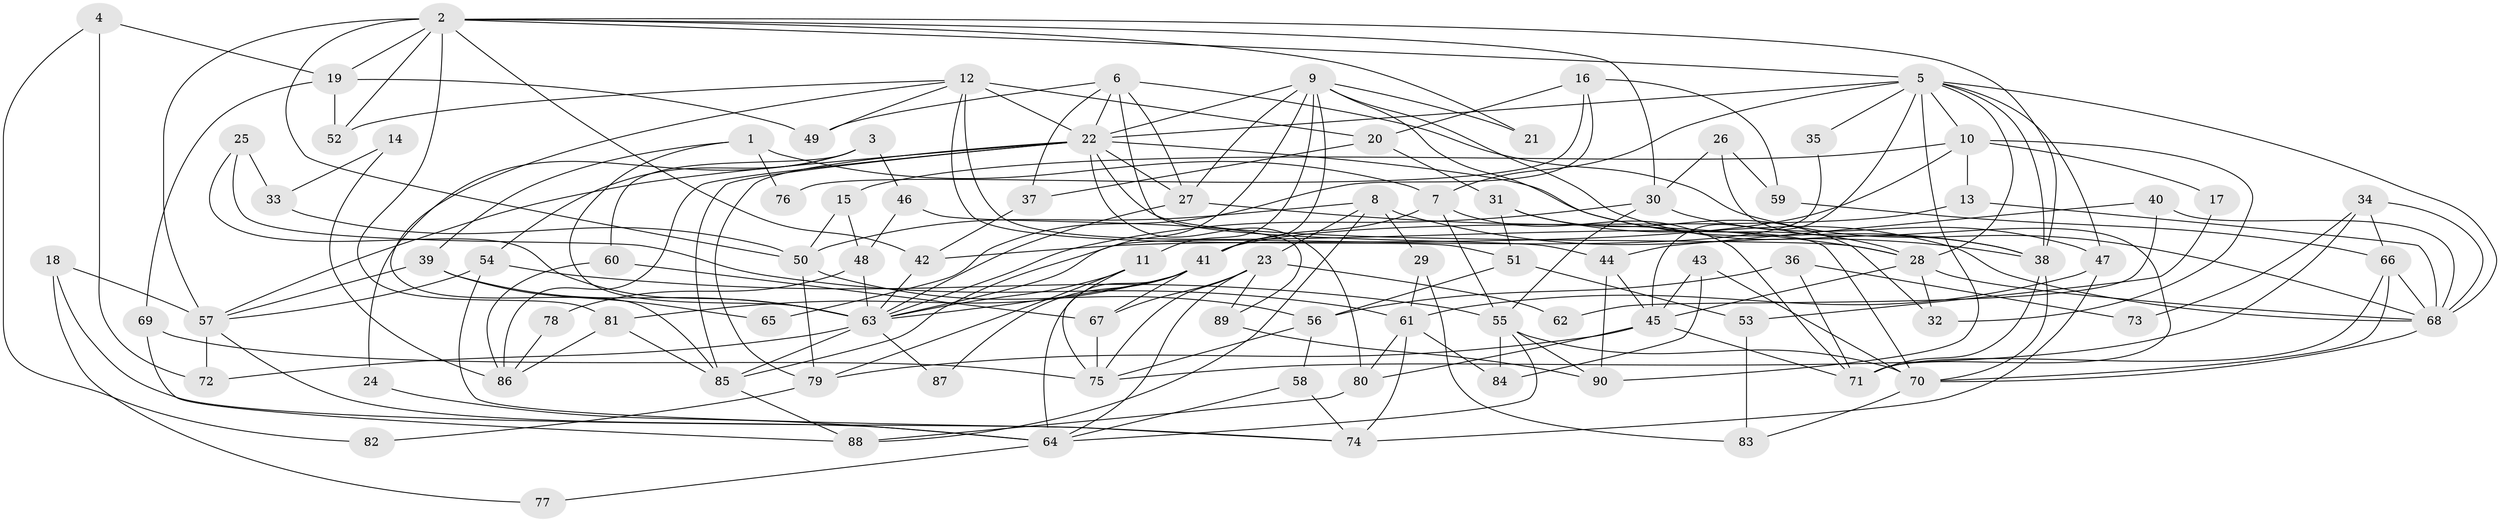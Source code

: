 // original degree distribution, {4: 0.25396825396825395, 3: 0.2777777777777778, 2: 0.15079365079365079, 6: 0.12698412698412698, 5: 0.1349206349206349, 9: 0.007936507936507936, 7: 0.03968253968253968, 8: 0.007936507936507936}
// Generated by graph-tools (version 1.1) at 2025/50/03/04/25 22:50:59]
// undirected, 90 vertices, 201 edges
graph export_dot {
  node [color=gray90,style=filled];
  1;
  2;
  3;
  4;
  5;
  6;
  7;
  8;
  9;
  10;
  11;
  12;
  13;
  14;
  15;
  16;
  17;
  18;
  19;
  20;
  21;
  22;
  23;
  24;
  25;
  26;
  27;
  28;
  29;
  30;
  31;
  32;
  33;
  34;
  35;
  36;
  37;
  38;
  39;
  40;
  41;
  42;
  43;
  44;
  45;
  46;
  47;
  48;
  49;
  50;
  51;
  52;
  53;
  54;
  55;
  56;
  57;
  58;
  59;
  60;
  61;
  62;
  63;
  64;
  65;
  66;
  67;
  68;
  69;
  70;
  71;
  72;
  73;
  74;
  75;
  76;
  77;
  78;
  79;
  80;
  81;
  82;
  83;
  84;
  85;
  86;
  87;
  88;
  89;
  90;
  1 -- 7 [weight=1.0];
  1 -- 39 [weight=1.0];
  1 -- 63 [weight=1.0];
  1 -- 76 [weight=1.0];
  2 -- 5 [weight=1.0];
  2 -- 19 [weight=1.0];
  2 -- 21 [weight=1.0];
  2 -- 30 [weight=1.0];
  2 -- 38 [weight=1.0];
  2 -- 42 [weight=1.0];
  2 -- 50 [weight=1.0];
  2 -- 52 [weight=1.0];
  2 -- 57 [weight=2.0];
  2 -- 81 [weight=1.0];
  3 -- 24 [weight=1.0];
  3 -- 46 [weight=1.0];
  3 -- 54 [weight=1.0];
  3 -- 60 [weight=1.0];
  4 -- 19 [weight=1.0];
  4 -- 72 [weight=1.0];
  4 -- 82 [weight=1.0];
  5 -- 7 [weight=1.0];
  5 -- 10 [weight=1.0];
  5 -- 22 [weight=1.0];
  5 -- 28 [weight=1.0];
  5 -- 35 [weight=1.0];
  5 -- 38 [weight=1.0];
  5 -- 45 [weight=2.0];
  5 -- 47 [weight=1.0];
  5 -- 68 [weight=2.0];
  5 -- 90 [weight=1.0];
  6 -- 22 [weight=1.0];
  6 -- 27 [weight=1.0];
  6 -- 37 [weight=1.0];
  6 -- 44 [weight=1.0];
  6 -- 49 [weight=1.0];
  6 -- 68 [weight=1.0];
  7 -- 41 [weight=1.0];
  7 -- 55 [weight=1.0];
  7 -- 71 [weight=1.0];
  8 -- 23 [weight=1.0];
  8 -- 29 [weight=1.0];
  8 -- 38 [weight=1.0];
  8 -- 50 [weight=1.0];
  8 -- 88 [weight=1.0];
  9 -- 11 [weight=1.0];
  9 -- 21 [weight=1.0];
  9 -- 22 [weight=1.0];
  9 -- 27 [weight=1.0];
  9 -- 28 [weight=1.0];
  9 -- 38 [weight=1.0];
  9 -- 41 [weight=1.0];
  9 -- 85 [weight=1.0];
  10 -- 13 [weight=1.0];
  10 -- 15 [weight=1.0];
  10 -- 17 [weight=1.0];
  10 -- 32 [weight=1.0];
  10 -- 42 [weight=1.0];
  11 -- 63 [weight=1.0];
  11 -- 75 [weight=1.0];
  11 -- 79 [weight=1.0];
  12 -- 20 [weight=1.0];
  12 -- 22 [weight=2.0];
  12 -- 49 [weight=1.0];
  12 -- 51 [weight=1.0];
  12 -- 52 [weight=1.0];
  12 -- 70 [weight=1.0];
  12 -- 85 [weight=1.0];
  13 -- 41 [weight=1.0];
  13 -- 68 [weight=1.0];
  14 -- 33 [weight=1.0];
  14 -- 86 [weight=1.0];
  15 -- 48 [weight=1.0];
  15 -- 50 [weight=1.0];
  16 -- 20 [weight=1.0];
  16 -- 59 [weight=1.0];
  16 -- 65 [weight=1.0];
  16 -- 76 [weight=1.0];
  17 -- 53 [weight=1.0];
  18 -- 57 [weight=1.0];
  18 -- 74 [weight=1.0];
  18 -- 77 [weight=1.0];
  19 -- 49 [weight=1.0];
  19 -- 52 [weight=1.0];
  19 -- 69 [weight=1.0];
  20 -- 31 [weight=1.0];
  20 -- 37 [weight=1.0];
  22 -- 27 [weight=1.0];
  22 -- 28 [weight=2.0];
  22 -- 38 [weight=1.0];
  22 -- 57 [weight=1.0];
  22 -- 79 [weight=1.0];
  22 -- 80 [weight=1.0];
  22 -- 85 [weight=1.0];
  22 -- 86 [weight=1.0];
  23 -- 62 [weight=1.0];
  23 -- 64 [weight=1.0];
  23 -- 67 [weight=1.0];
  23 -- 75 [weight=1.0];
  23 -- 89 [weight=1.0];
  24 -- 64 [weight=1.0];
  25 -- 33 [weight=1.0];
  25 -- 61 [weight=1.0];
  25 -- 63 [weight=1.0];
  26 -- 30 [weight=1.0];
  26 -- 59 [weight=1.0];
  26 -- 71 [weight=1.0];
  27 -- 28 [weight=1.0];
  27 -- 63 [weight=1.0];
  28 -- 32 [weight=1.0];
  28 -- 45 [weight=1.0];
  28 -- 68 [weight=1.0];
  29 -- 61 [weight=1.0];
  29 -- 83 [weight=1.0];
  30 -- 47 [weight=1.0];
  30 -- 55 [weight=1.0];
  30 -- 63 [weight=1.0];
  31 -- 32 [weight=1.0];
  31 -- 51 [weight=1.0];
  31 -- 68 [weight=1.0];
  33 -- 50 [weight=1.0];
  34 -- 66 [weight=1.0];
  34 -- 68 [weight=1.0];
  34 -- 73 [weight=1.0];
  34 -- 75 [weight=1.0];
  35 -- 63 [weight=1.0];
  36 -- 56 [weight=1.0];
  36 -- 71 [weight=1.0];
  36 -- 73 [weight=1.0];
  37 -- 42 [weight=1.0];
  38 -- 70 [weight=1.0];
  38 -- 71 [weight=1.0];
  39 -- 57 [weight=1.0];
  39 -- 63 [weight=2.0];
  39 -- 65 [weight=1.0];
  40 -- 44 [weight=1.0];
  40 -- 62 [weight=1.0];
  40 -- 68 [weight=1.0];
  41 -- 63 [weight=1.0];
  41 -- 64 [weight=1.0];
  41 -- 67 [weight=1.0];
  41 -- 81 [weight=1.0];
  41 -- 87 [weight=1.0];
  42 -- 63 [weight=1.0];
  43 -- 45 [weight=2.0];
  43 -- 70 [weight=1.0];
  43 -- 84 [weight=1.0];
  44 -- 45 [weight=1.0];
  44 -- 90 [weight=1.0];
  45 -- 71 [weight=1.0];
  45 -- 79 [weight=1.0];
  45 -- 80 [weight=1.0];
  46 -- 48 [weight=1.0];
  46 -- 89 [weight=1.0];
  47 -- 61 [weight=1.0];
  47 -- 74 [weight=2.0];
  48 -- 63 [weight=1.0];
  48 -- 78 [weight=1.0];
  50 -- 56 [weight=1.0];
  50 -- 79 [weight=1.0];
  51 -- 53 [weight=1.0];
  51 -- 56 [weight=1.0];
  53 -- 83 [weight=1.0];
  54 -- 55 [weight=1.0];
  54 -- 57 [weight=1.0];
  54 -- 74 [weight=1.0];
  55 -- 64 [weight=1.0];
  55 -- 70 [weight=1.0];
  55 -- 84 [weight=1.0];
  55 -- 90 [weight=1.0];
  56 -- 58 [weight=1.0];
  56 -- 75 [weight=1.0];
  57 -- 64 [weight=1.0];
  57 -- 72 [weight=1.0];
  58 -- 64 [weight=1.0];
  58 -- 74 [weight=1.0];
  59 -- 66 [weight=1.0];
  60 -- 67 [weight=1.0];
  60 -- 86 [weight=1.0];
  61 -- 74 [weight=1.0];
  61 -- 80 [weight=1.0];
  61 -- 84 [weight=1.0];
  63 -- 72 [weight=1.0];
  63 -- 85 [weight=1.0];
  63 -- 87 [weight=1.0];
  64 -- 77 [weight=1.0];
  66 -- 68 [weight=1.0];
  66 -- 70 [weight=1.0];
  66 -- 71 [weight=1.0];
  67 -- 75 [weight=1.0];
  68 -- 70 [weight=1.0];
  69 -- 75 [weight=1.0];
  69 -- 88 [weight=1.0];
  70 -- 83 [weight=1.0];
  78 -- 86 [weight=1.0];
  79 -- 82 [weight=1.0];
  80 -- 88 [weight=1.0];
  81 -- 85 [weight=1.0];
  81 -- 86 [weight=1.0];
  85 -- 88 [weight=1.0];
  89 -- 90 [weight=1.0];
}

